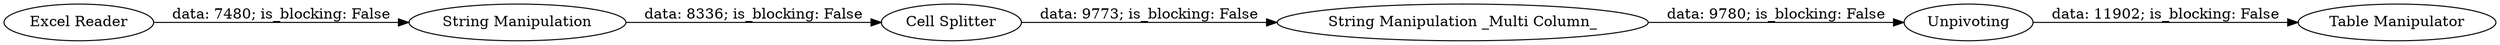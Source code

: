 digraph {
	"-2028618091215505123_24" [label=Unpivoting]
	"-2028618091215505123_23" [label="String Manipulation _Multi Column_"]
	"-2028618091215505123_22" [label="Cell Splitter"]
	"-2028618091215505123_25" [label="Table Manipulator"]
	"-2028618091215505123_20" [label="Excel Reader"]
	"-2028618091215505123_21" [label="String Manipulation"]
	"-2028618091215505123_23" -> "-2028618091215505123_24" [label="data: 9780; is_blocking: False"]
	"-2028618091215505123_22" -> "-2028618091215505123_23" [label="data: 9773; is_blocking: False"]
	"-2028618091215505123_21" -> "-2028618091215505123_22" [label="data: 8336; is_blocking: False"]
	"-2028618091215505123_20" -> "-2028618091215505123_21" [label="data: 7480; is_blocking: False"]
	"-2028618091215505123_24" -> "-2028618091215505123_25" [label="data: 11902; is_blocking: False"]
	rankdir=LR
}
